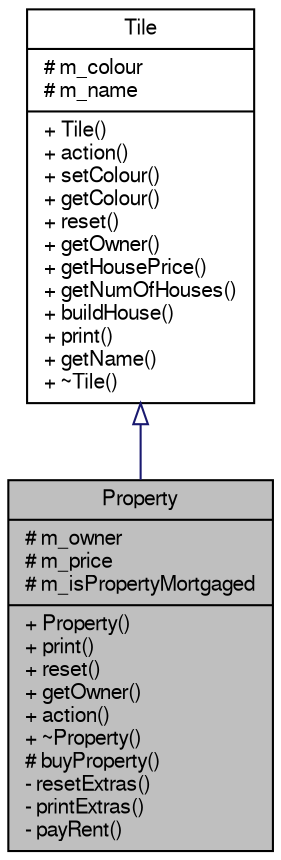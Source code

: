 digraph G
{
  edge [fontname="FreeSans",fontsize="10",labelfontname="FreeSans",labelfontsize="10"];
  node [fontname="FreeSans",fontsize="10",shape=record];
  Node1 [label="{Property\n|# m_owner\l# m_price\l# m_isPropertyMortgaged\l|+ Property()\l+ print()\l+ reset()\l+ getOwner()\l+ action()\l+ ~Property()\l# buyProperty()\l- resetExtras()\l- printExtras()\l- payRent()\l}",height=0.2,width=0.4,color="black", fillcolor="grey75", style="filled" fontcolor="black"];
  Node2 -> Node1 [dir="back",color="midnightblue",fontsize="10",style="solid",arrowtail="onormal",fontname="FreeSans"];
  Node2 [label="{Tile\n|# m_colour\l# m_name\l|+ Tile()\l+ action()\l+ setColour()\l+ getColour()\l+ reset()\l+ getOwner()\l+ getHousePrice()\l+ getNumOfHouses()\l+ buildHouse()\l+ print()\l+ getName()\l+ ~Tile()\l}",height=0.2,width=0.4,color="black", fillcolor="white", style="filled",URL="$class_tile.html"];
}
